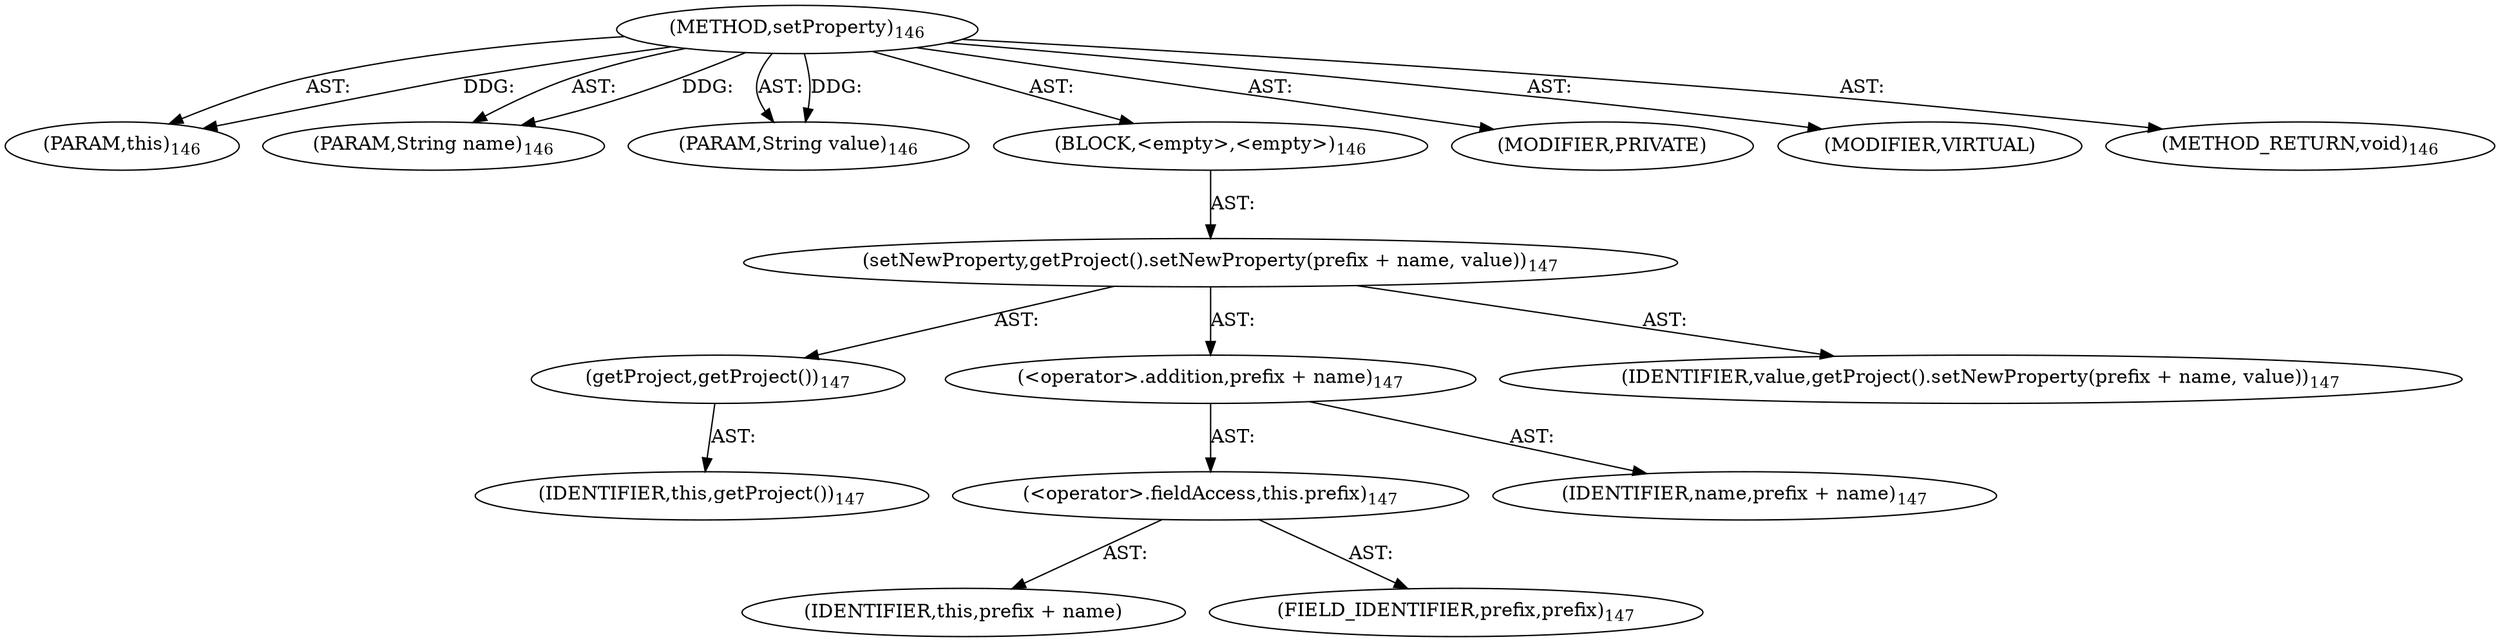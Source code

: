 digraph "setProperty" {  
"111669149699" [label = <(METHOD,setProperty)<SUB>146</SUB>> ]
"115964116994" [label = <(PARAM,this)<SUB>146</SUB>> ]
"115964117006" [label = <(PARAM,String name)<SUB>146</SUB>> ]
"115964117007" [label = <(PARAM,String value)<SUB>146</SUB>> ]
"25769803784" [label = <(BLOCK,&lt;empty&gt;,&lt;empty&gt;)<SUB>146</SUB>> ]
"30064771117" [label = <(setNewProperty,getProject().setNewProperty(prefix + name, value))<SUB>147</SUB>> ]
"30064771118" [label = <(getProject,getProject())<SUB>147</SUB>> ]
"68719476744" [label = <(IDENTIFIER,this,getProject())<SUB>147</SUB>> ]
"30064771119" [label = <(&lt;operator&gt;.addition,prefix + name)<SUB>147</SUB>> ]
"30064771120" [label = <(&lt;operator&gt;.fieldAccess,this.prefix)<SUB>147</SUB>> ]
"68719476787" [label = <(IDENTIFIER,this,prefix + name)> ]
"55834574854" [label = <(FIELD_IDENTIFIER,prefix,prefix)<SUB>147</SUB>> ]
"68719476788" [label = <(IDENTIFIER,name,prefix + name)<SUB>147</SUB>> ]
"68719476789" [label = <(IDENTIFIER,value,getProject().setNewProperty(prefix + name, value))<SUB>147</SUB>> ]
"133143986184" [label = <(MODIFIER,PRIVATE)> ]
"133143986185" [label = <(MODIFIER,VIRTUAL)> ]
"128849018883" [label = <(METHOD_RETURN,void)<SUB>146</SUB>> ]
  "111669149699" -> "115964116994"  [ label = "AST: "] 
  "111669149699" -> "115964117006"  [ label = "AST: "] 
  "111669149699" -> "115964117007"  [ label = "AST: "] 
  "111669149699" -> "25769803784"  [ label = "AST: "] 
  "111669149699" -> "133143986184"  [ label = "AST: "] 
  "111669149699" -> "133143986185"  [ label = "AST: "] 
  "111669149699" -> "128849018883"  [ label = "AST: "] 
  "25769803784" -> "30064771117"  [ label = "AST: "] 
  "30064771117" -> "30064771118"  [ label = "AST: "] 
  "30064771117" -> "30064771119"  [ label = "AST: "] 
  "30064771117" -> "68719476789"  [ label = "AST: "] 
  "30064771118" -> "68719476744"  [ label = "AST: "] 
  "30064771119" -> "30064771120"  [ label = "AST: "] 
  "30064771119" -> "68719476788"  [ label = "AST: "] 
  "30064771120" -> "68719476787"  [ label = "AST: "] 
  "30064771120" -> "55834574854"  [ label = "AST: "] 
  "111669149699" -> "115964116994"  [ label = "DDG: "] 
  "111669149699" -> "115964117006"  [ label = "DDG: "] 
  "111669149699" -> "115964117007"  [ label = "DDG: "] 
}
